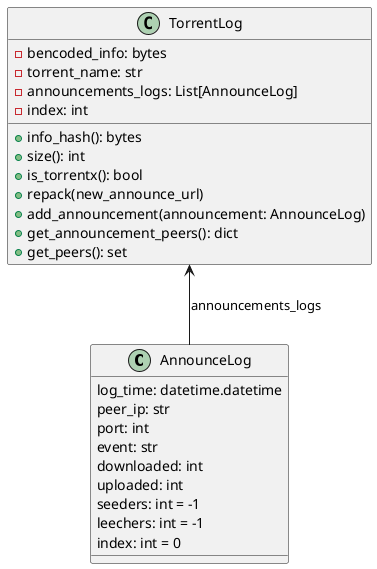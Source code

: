 @startuml
class AnnounceLog {
    log_time: datetime.datetime
    peer_ip: str
    port: int
    event: str
    downloaded: int
    uploaded: int
    seeders: int = -1
    leechers: int = -1
    index: int = 0
}

class TorrentLog {
- bencoded_info: bytes
- torrent_name: str
- announcements_logs: List[AnnounceLog]
- index: int
+ info_hash(): bytes
+ size(): int
+ is_torrentx(): bool
+ repack(new_announce_url)
+ add_announcement(announcement: AnnounceLog)
+ get_announcement_peers(): dict
+ get_peers(): set
}
TorrentLog <-- AnnounceLog : announcements_logs



@enduml